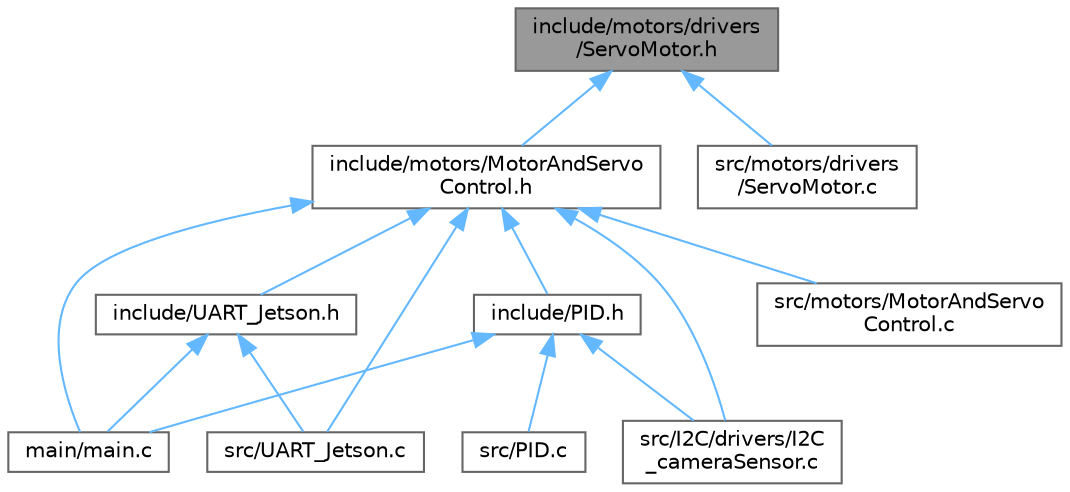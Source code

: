 digraph "include/motors/drivers/ServoMotor.h"
{
 // LATEX_PDF_SIZE
  bgcolor="transparent";
  edge [fontname=Helvetica,fontsize=10,labelfontname=Helvetica,labelfontsize=10];
  node [fontname=Helvetica,fontsize=10,shape=box,height=0.2,width=0.4];
  Node1 [id="Node000001",label="include/motors/drivers\l/ServoMotor.h",height=0.2,width=0.4,color="gray40", fillcolor="grey60", style="filled", fontcolor="black",tooltip=" "];
  Node1 -> Node2 [id="edge27_Node000001_Node000002",dir="back",color="steelblue1",style="solid",tooltip=" "];
  Node2 [id="Node000002",label="include/motors/MotorAndServo\lControl.h",height=0.2,width=0.4,color="grey40", fillcolor="white", style="filled",URL="$_motor_and_servo_control_8h.html",tooltip=" "];
  Node2 -> Node3 [id="edge28_Node000002_Node000003",dir="back",color="steelblue1",style="solid",tooltip=" "];
  Node3 [id="Node000003",label="include/PID.h",height=0.2,width=0.4,color="grey40", fillcolor="white", style="filled",URL="$_p_i_d_8h.html",tooltip=" "];
  Node3 -> Node4 [id="edge29_Node000003_Node000004",dir="back",color="steelblue1",style="solid",tooltip=" "];
  Node4 [id="Node000004",label="main/main.c",height=0.2,width=0.4,color="grey40", fillcolor="white", style="filled",URL="$main_8c.html",tooltip=" "];
  Node3 -> Node5 [id="edge30_Node000003_Node000005",dir="back",color="steelblue1",style="solid",tooltip=" "];
  Node5 [id="Node000005",label="src/I2C/drivers/I2C\l_cameraSensor.c",height=0.2,width=0.4,color="grey40", fillcolor="white", style="filled",URL="$_i2_c__camera_sensor_8c.html",tooltip=" "];
  Node3 -> Node6 [id="edge31_Node000003_Node000006",dir="back",color="steelblue1",style="solid",tooltip=" "];
  Node6 [id="Node000006",label="src/PID.c",height=0.2,width=0.4,color="grey40", fillcolor="white", style="filled",URL="$_p_i_d_8c.html",tooltip=" "];
  Node2 -> Node7 [id="edge32_Node000002_Node000007",dir="back",color="steelblue1",style="solid",tooltip=" "];
  Node7 [id="Node000007",label="include/UART_Jetson.h",height=0.2,width=0.4,color="grey40", fillcolor="white", style="filled",URL="$_u_a_r_t___jetson_8h.html",tooltip=" "];
  Node7 -> Node4 [id="edge33_Node000007_Node000004",dir="back",color="steelblue1",style="solid",tooltip=" "];
  Node7 -> Node8 [id="edge34_Node000007_Node000008",dir="back",color="steelblue1",style="solid",tooltip=" "];
  Node8 [id="Node000008",label="src/UART_Jetson.c",height=0.2,width=0.4,color="grey40", fillcolor="white", style="filled",URL="$_u_a_r_t___jetson_8c.html",tooltip=" "];
  Node2 -> Node4 [id="edge35_Node000002_Node000004",dir="back",color="steelblue1",style="solid",tooltip=" "];
  Node2 -> Node5 [id="edge36_Node000002_Node000005",dir="back",color="steelblue1",style="solid",tooltip=" "];
  Node2 -> Node8 [id="edge37_Node000002_Node000008",dir="back",color="steelblue1",style="solid",tooltip=" "];
  Node2 -> Node9 [id="edge38_Node000002_Node000009",dir="back",color="steelblue1",style="solid",tooltip=" "];
  Node9 [id="Node000009",label="src/motors/MotorAndServo\lControl.c",height=0.2,width=0.4,color="grey40", fillcolor="white", style="filled",URL="$_motor_and_servo_control_8c.html",tooltip=" "];
  Node1 -> Node10 [id="edge39_Node000001_Node000010",dir="back",color="steelblue1",style="solid",tooltip=" "];
  Node10 [id="Node000010",label="src/motors/drivers\l/ServoMotor.c",height=0.2,width=0.4,color="grey40", fillcolor="white", style="filled",URL="$_servo_motor_8c.html",tooltip=" "];
}
